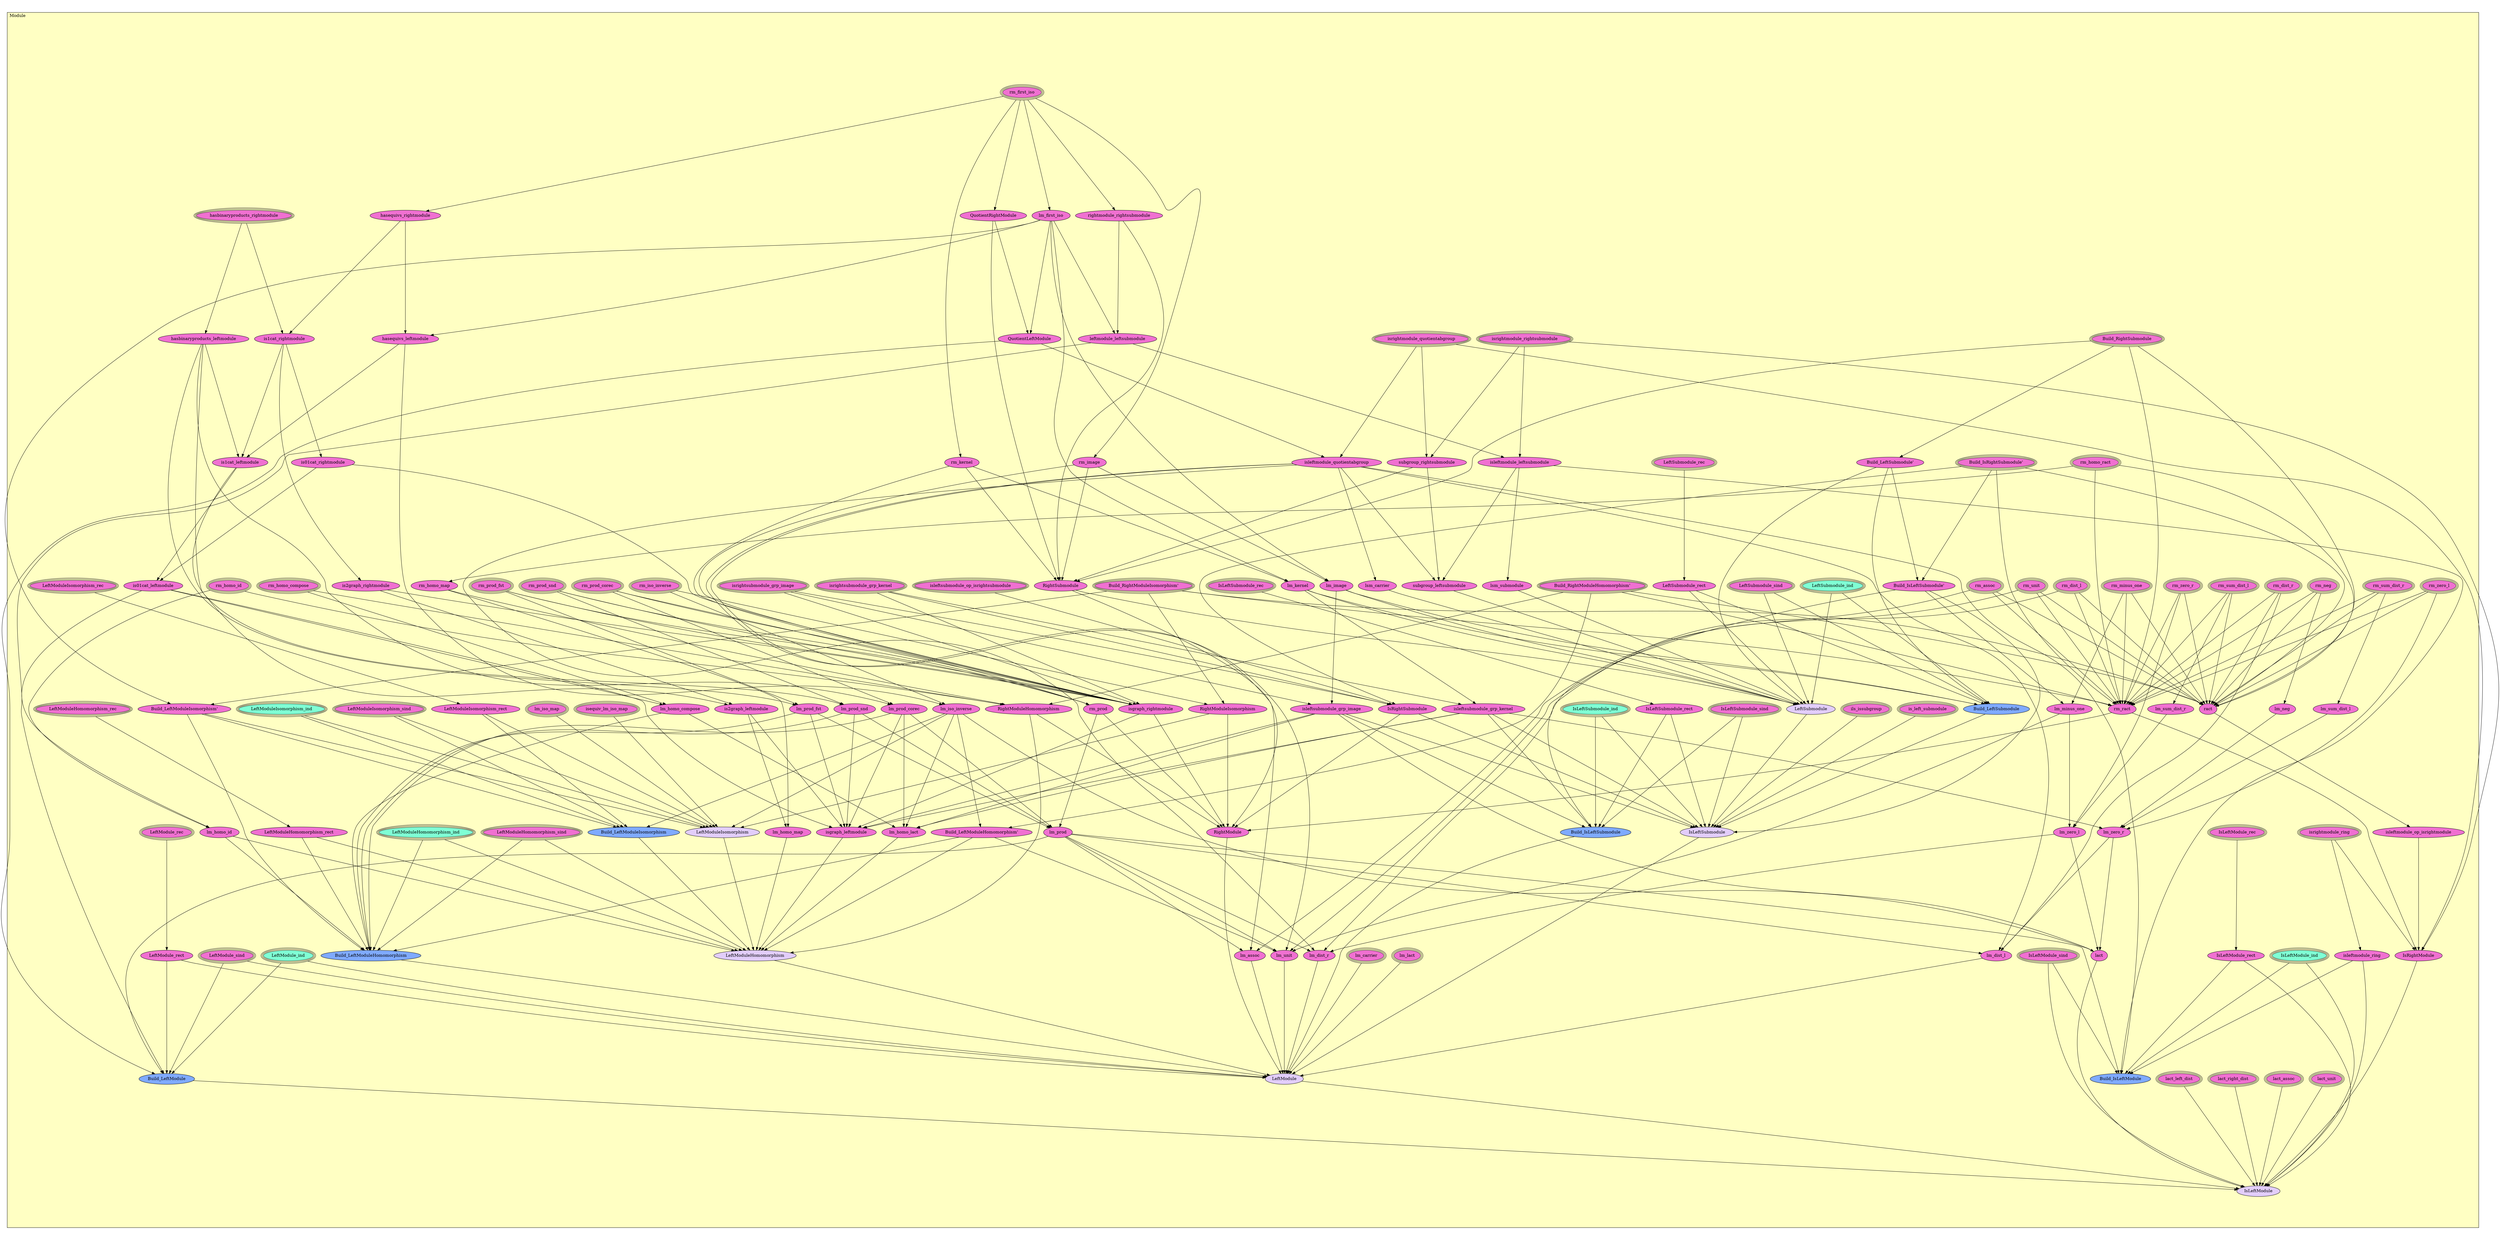 digraph HoTT_Algebra_Rings_Module {
  graph [ratio=0.5]
  node [style=filled]
Module_LeftModule [label="LeftModule", URL=<Module.html#LeftModule>, fillcolor="#E2CDFA"] ;
Module_rm_sum_dist_l [label="rm_sum_dist_l", URL=<Module.html#rm_sum_dist_l>, peripheries=3, fillcolor="#F070D1"] ;
Module_lact_unit [label="lact_unit", URL=<Module.html#lact_unit>, peripheries=3, fillcolor="#F070D1"] ;
Module_lm_sum_dist_r [label="lm_sum_dist_r", URL=<Module.html#lm_sum_dist_r>, fillcolor="#F070D1"] ;
Module_lact_assoc [label="lact_assoc", URL=<Module.html#lact_assoc>, peripheries=3, fillcolor="#F070D1"] ;
Module_rm_sum_dist_r [label="rm_sum_dist_r", URL=<Module.html#rm_sum_dist_r>, peripheries=3, fillcolor="#F070D1"] ;
Module_lact_right_dist [label="lact_right_dist", URL=<Module.html#lact_right_dist>, peripheries=3, fillcolor="#F070D1"] ;
Module_lm_sum_dist_l [label="lm_sum_dist_l", URL=<Module.html#lm_sum_dist_l>, fillcolor="#F070D1"] ;
Module_lact_left_dist [label="lact_left_dist", URL=<Module.html#lact_left_dist>, peripheries=3, fillcolor="#F070D1"] ;
Module_lact [label="lact", URL=<Module.html#lact>, fillcolor="#F070D1"] ;
Module_hasbinaryproducts_rightmodule [label="hasbinaryproducts_rightmodule", URL=<Module.html#hasbinaryproducts_rightmodule>, peripheries=3, fillcolor="#F070D1"] ;
Module_hasbinaryproducts_leftmodule [label="hasbinaryproducts_leftmodule", URL=<Module.html#hasbinaryproducts_leftmodule>, fillcolor="#F070D1"] ;
Module_IsLeftModule_sind [label="IsLeftModule_sind", URL=<Module.html#IsLeftModule_sind>, peripheries=3, fillcolor="#F070D1"] ;
Module_rm_prod_corec [label="rm_prod_corec", URL=<Module.html#rm_prod_corec>, peripheries=3, fillcolor="#F070D1"] ;
Module_IsLeftModule_rec [label="IsLeftModule_rec", URL=<Module.html#IsLeftModule_rec>, peripheries=3, fillcolor="#F070D1"] ;
Module_lm_prod_corec [label="lm_prod_corec", URL=<Module.html#lm_prod_corec>, fillcolor="#F070D1"] ;
Module_IsLeftModule_ind [label="IsLeftModule_ind", URL=<Module.html#IsLeftModule_ind>, peripheries=3, fillcolor="#7FFFD4"] ;
Module_rm_prod_snd [label="rm_prod_snd", URL=<Module.html#rm_prod_snd>, peripheries=3, fillcolor="#F070D1"] ;
Module_IsLeftModule_rect [label="IsLeftModule_rect", URL=<Module.html#IsLeftModule_rect>, fillcolor="#F070D1"] ;
Module_Build_IsLeftModule [label="Build_IsLeftModule", URL=<Module.html#Build_IsLeftModule>, fillcolor="#7FAAFF"] ;
Module_lm_prod_snd [label="lm_prod_snd", URL=<Module.html#lm_prod_snd>, fillcolor="#F070D1"] ;
Module_IsLeftModule [label="IsLeftModule", URL=<Module.html#IsLeftModule>, fillcolor="#E2CDFA"] ;
Module_rm_prod_fst [label="rm_prod_fst", URL=<Module.html#rm_prod_fst>, peripheries=3, fillcolor="#F070D1"] ;
Module_lm_prod_fst [label="lm_prod_fst", URL=<Module.html#lm_prod_fst>, fillcolor="#F070D1"] ;
Module_rm_prod [label="rm_prod", URL=<Module.html#rm_prod>, fillcolor="#F070D1"] ;
Module_lm_prod [label="lm_prod", URL=<Module.html#lm_prod>, fillcolor="#F070D1"] ;
Module_rm_first_iso [label="rm_first_iso", URL=<Module.html#rm_first_iso>, peripheries=3, fillcolor="#F070D1"] ;
Module_lm_first_iso [label="lm_first_iso", URL=<Module.html#lm_first_iso>, fillcolor="#F070D1"] ;
Module_QuotientRightModule [label="QuotientRightModule", URL=<Module.html#QuotientRightModule>, fillcolor="#F070D1"] ;
Module_QuotientLeftModule [label="QuotientLeftModule", URL=<Module.html#QuotientLeftModule>, fillcolor="#F070D1"] ;
Module_isrightmodule_quotientabgroup [label="isrightmodule_quotientabgroup", URL=<Module.html#isrightmodule_quotientabgroup>, peripheries=3, fillcolor="#F070D1"] ;
Module_isleftmodule_quotientabgroup [label="isleftmodule_quotientabgroup", URL=<Module.html#isleftmodule_quotientabgroup>, fillcolor="#F070D1"] ;
Module_rm_image [label="rm_image", URL=<Module.html#rm_image>, fillcolor="#F070D1"] ;
Module_lm_image [label="lm_image", URL=<Module.html#lm_image>, fillcolor="#F070D1"] ;
Module_isrightsubmodule_grp_image [label="isrightsubmodule_grp_image", URL=<Module.html#isrightsubmodule_grp_image>, peripheries=3, fillcolor="#F070D1"] ;
Module_isleftsubmodule_grp_image [label="isleftsubmodule_grp_image", URL=<Module.html#isleftsubmodule_grp_image>, fillcolor="#F070D1"] ;
Module_rm_kernel [label="rm_kernel", URL=<Module.html#rm_kernel>, fillcolor="#F070D1"] ;
Module_lm_kernel [label="lm_kernel", URL=<Module.html#lm_kernel>, fillcolor="#F070D1"] ;
Module_isrightsubmodule_grp_kernel [label="isrightsubmodule_grp_kernel", URL=<Module.html#isrightsubmodule_grp_kernel>, peripheries=3, fillcolor="#F070D1"] ;
Module_isleftsubmodule_grp_kernel [label="isleftsubmodule_grp_kernel", URL=<Module.html#isleftsubmodule_grp_kernel>, fillcolor="#F070D1"] ;
Module_hasequivs_rightmodule [label="hasequivs_rightmodule", URL=<Module.html#hasequivs_rightmodule>, fillcolor="#F070D1"] ;
Module_is1cat_rightmodule [label="is1cat_rightmodule", URL=<Module.html#is1cat_rightmodule>, fillcolor="#F070D1"] ;
Module_is2graph_rightmodule [label="is2graph_rightmodule", URL=<Module.html#is2graph_rightmodule>, fillcolor="#F070D1"] ;
Module_is01cat_rightmodule [label="is01cat_rightmodule", URL=<Module.html#is01cat_rightmodule>, fillcolor="#F070D1"] ;
Module_isgraph_rightmodule [label="isgraph_rightmodule", URL=<Module.html#isgraph_rightmodule>, fillcolor="#F070D1"] ;
Module_hasequivs_leftmodule [label="hasequivs_leftmodule", URL=<Module.html#hasequivs_leftmodule>, fillcolor="#F070D1"] ;
Module_is1cat_leftmodule [label="is1cat_leftmodule", URL=<Module.html#is1cat_leftmodule>, fillcolor="#F070D1"] ;
Module_is2graph_leftmodule [label="is2graph_leftmodule", URL=<Module.html#is2graph_leftmodule>, fillcolor="#F070D1"] ;
Module_is01cat_leftmodule [label="is01cat_leftmodule", URL=<Module.html#is01cat_leftmodule>, fillcolor="#F070D1"] ;
Module_isgraph_leftmodule [label="isgraph_leftmodule", URL=<Module.html#isgraph_leftmodule>, fillcolor="#F070D1"] ;
Module_rm_iso_inverse [label="rm_iso_inverse", URL=<Module.html#rm_iso_inverse>, peripheries=3, fillcolor="#F070D1"] ;
Module_lm_iso_inverse [label="lm_iso_inverse", URL=<Module.html#lm_iso_inverse>, fillcolor="#F070D1"] ;
Module_Build_RightModuleIsomorphism_ [label="Build_RightModuleIsomorphism'", URL=<Module.html#Build_RightModuleIsomorphism'>, peripheries=3, fillcolor="#F070D1"] ;
Module_Build_LeftModuleIsomorphism_ [label="Build_LeftModuleIsomorphism'", URL=<Module.html#Build_LeftModuleIsomorphism'>, fillcolor="#F070D1"] ;
Module_RightModuleIsomorphism [label="RightModuleIsomorphism", URL=<Module.html#RightModuleIsomorphism>, fillcolor="#F070D1"] ;
Module_isequiv_lm_iso_map [label="isequiv_lm_iso_map", URL=<Module.html#isequiv_lm_iso_map>, peripheries=3, fillcolor="#F070D1"] ;
Module_lm_iso_map [label="lm_iso_map", URL=<Module.html#lm_iso_map>, peripheries=3, fillcolor="#F070D1"] ;
Module_LeftModuleIsomorphism_sind [label="LeftModuleIsomorphism_sind", URL=<Module.html#LeftModuleIsomorphism_sind>, peripheries=3, fillcolor="#F070D1"] ;
Module_LeftModuleIsomorphism_rec [label="LeftModuleIsomorphism_rec", URL=<Module.html#LeftModuleIsomorphism_rec>, peripheries=3, fillcolor="#F070D1"] ;
Module_LeftModuleIsomorphism_ind [label="LeftModuleIsomorphism_ind", URL=<Module.html#LeftModuleIsomorphism_ind>, peripheries=3, fillcolor="#7FFFD4"] ;
Module_LeftModuleIsomorphism_rect [label="LeftModuleIsomorphism_rect", URL=<Module.html#LeftModuleIsomorphism_rect>, fillcolor="#F070D1"] ;
Module_Build_LeftModuleIsomorphism [label="Build_LeftModuleIsomorphism", URL=<Module.html#Build_LeftModuleIsomorphism>, fillcolor="#7FAAFF"] ;
Module_LeftModuleIsomorphism [label="LeftModuleIsomorphism", URL=<Module.html#LeftModuleIsomorphism>, fillcolor="#E2CDFA"] ;
Module_Build_RightModuleHomomorphism_ [label="Build_RightModuleHomomorphism'", URL=<Module.html#Build_RightModuleHomomorphism'>, peripheries=3, fillcolor="#F070D1"] ;
Module_Build_LeftModuleHomomorphism_ [label="Build_LeftModuleHomomorphism'", URL=<Module.html#Build_LeftModuleHomomorphism'>, fillcolor="#F070D1"] ;
Module_rm_homo_compose [label="rm_homo_compose", URL=<Module.html#rm_homo_compose>, peripheries=3, fillcolor="#F070D1"] ;
Module_lm_homo_compose [label="lm_homo_compose", URL=<Module.html#lm_homo_compose>, fillcolor="#F070D1"] ;
Module_rm_homo_id [label="rm_homo_id", URL=<Module.html#rm_homo_id>, peripheries=3, fillcolor="#F070D1"] ;
Module_lm_homo_id [label="lm_homo_id", URL=<Module.html#lm_homo_id>, fillcolor="#F070D1"] ;
Module_rm_homo_ract [label="rm_homo_ract", URL=<Module.html#rm_homo_ract>, peripheries=3, fillcolor="#F070D1"] ;
Module_rm_homo_map [label="rm_homo_map", URL=<Module.html#rm_homo_map>, fillcolor="#F070D1"] ;
Module_RightModuleHomomorphism [label="RightModuleHomomorphism", URL=<Module.html#RightModuleHomomorphism>, fillcolor="#F070D1"] ;
Module_lm_homo_lact [label="lm_homo_lact", URL=<Module.html#lm_homo_lact>, fillcolor="#F070D1"] ;
Module_lm_homo_map [label="lm_homo_map", URL=<Module.html#lm_homo_map>, fillcolor="#F070D1"] ;
Module_LeftModuleHomomorphism_sind [label="LeftModuleHomomorphism_sind", URL=<Module.html#LeftModuleHomomorphism_sind>, peripheries=3, fillcolor="#F070D1"] ;
Module_LeftModuleHomomorphism_rec [label="LeftModuleHomomorphism_rec", URL=<Module.html#LeftModuleHomomorphism_rec>, peripheries=3, fillcolor="#F070D1"] ;
Module_LeftModuleHomomorphism_ind [label="LeftModuleHomomorphism_ind", URL=<Module.html#LeftModuleHomomorphism_ind>, peripheries=3, fillcolor="#7FFFD4"] ;
Module_LeftModuleHomomorphism_rect [label="LeftModuleHomomorphism_rect", URL=<Module.html#LeftModuleHomomorphism_rect>, fillcolor="#F070D1"] ;
Module_Build_LeftModuleHomomorphism [label="Build_LeftModuleHomomorphism", URL=<Module.html#Build_LeftModuleHomomorphism>, fillcolor="#7FAAFF"] ;
Module_LeftModuleHomomorphism [label="LeftModuleHomomorphism", URL=<Module.html#LeftModuleHomomorphism>, fillcolor="#E2CDFA"] ;
Module_Build_RightSubmodule [label="Build_RightSubmodule", URL=<Module.html#Build_RightSubmodule>, peripheries=3, fillcolor="#F070D1"] ;
Module_Build_LeftSubmodule_ [label="Build_LeftSubmodule'", URL=<Module.html#Build_LeftSubmodule'>, fillcolor="#F070D1"] ;
Module_Build_IsRightSubmodule_ [label="Build_IsRightSubmodule'", URL=<Module.html#Build_IsRightSubmodule'>, peripheries=3, fillcolor="#F070D1"] ;
Module_Build_IsLeftSubmodule_ [label="Build_IsLeftSubmodule'", URL=<Module.html#Build_IsLeftSubmodule'>, fillcolor="#F070D1"] ;
Module_rightmodule_rightsubmodule [label="rightmodule_rightsubmodule", URL=<Module.html#rightmodule_rightsubmodule>, fillcolor="#F070D1"] ;
Module_leftmodule_leftsubmodule [label="leftmodule_leftsubmodule", URL=<Module.html#leftmodule_leftsubmodule>, fillcolor="#F070D1"] ;
Module_isrightmodule_rightsubmodule [label="isrightmodule_rightsubmodule", URL=<Module.html#isrightmodule_rightsubmodule>, peripheries=3, fillcolor="#F070D1"] ;
Module_isleftmodule_leftsubmodule [label="isleftmodule_leftsubmodule", URL=<Module.html#isleftmodule_leftsubmodule>, fillcolor="#F070D1"] ;
Module_subgroup_rightsubmodule [label="subgroup_rightsubmodule", URL=<Module.html#subgroup_rightsubmodule>, fillcolor="#F070D1"] ;
Module_subgroup_leftsubmodule [label="subgroup_leftsubmodule", URL=<Module.html#subgroup_leftsubmodule>, fillcolor="#F070D1"] ;
Module_RightSubmodule [label="RightSubmodule", URL=<Module.html#RightSubmodule>, fillcolor="#F070D1"] ;
Module_lsm_submodule [label="lsm_submodule", URL=<Module.html#lsm_submodule>, fillcolor="#F070D1"] ;
Module_lsm_carrier [label="lsm_carrier", URL=<Module.html#lsm_carrier>, fillcolor="#F070D1"] ;
Module_LeftSubmodule_sind [label="LeftSubmodule_sind", URL=<Module.html#LeftSubmodule_sind>, peripheries=3, fillcolor="#F070D1"] ;
Module_LeftSubmodule_rec [label="LeftSubmodule_rec", URL=<Module.html#LeftSubmodule_rec>, peripheries=3, fillcolor="#F070D1"] ;
Module_LeftSubmodule_ind [label="LeftSubmodule_ind", URL=<Module.html#LeftSubmodule_ind>, peripheries=3, fillcolor="#7FFFD4"] ;
Module_LeftSubmodule_rect [label="LeftSubmodule_rect", URL=<Module.html#LeftSubmodule_rect>, fillcolor="#F070D1"] ;
Module_Build_LeftSubmodule [label="Build_LeftSubmodule", URL=<Module.html#Build_LeftSubmodule>, fillcolor="#7FAAFF"] ;
Module_LeftSubmodule [label="LeftSubmodule", URL=<Module.html#LeftSubmodule>, fillcolor="#E2CDFA"] ;
Module_isleftsubmodule_op_isrightsubmodule [label="isleftsubmodule_op_isrightsubmodule", URL=<Module.html#isleftsubmodule_op_isrightsubmodule>, peripheries=3, fillcolor="#F070D1"] ;
Module_IsRightSubmodule [label="IsRightSubmodule", URL=<Module.html#IsRightSubmodule>, fillcolor="#F070D1"] ;
Module_is_left_submodule [label="is_left_submodule", URL=<Module.html#is_left_submodule>, peripheries=3, fillcolor="#F070D1"] ;
Module_ils_issubgroup [label="ils_issubgroup", URL=<Module.html#ils_issubgroup>, peripheries=3, fillcolor="#F070D1"] ;
Module_IsLeftSubmodule_sind [label="IsLeftSubmodule_sind", URL=<Module.html#IsLeftSubmodule_sind>, peripheries=3, fillcolor="#F070D1"] ;
Module_IsLeftSubmodule_rec [label="IsLeftSubmodule_rec", URL=<Module.html#IsLeftSubmodule_rec>, peripheries=3, fillcolor="#F070D1"] ;
Module_IsLeftSubmodule_ind [label="IsLeftSubmodule_ind", URL=<Module.html#IsLeftSubmodule_ind>, peripheries=3, fillcolor="#7FFFD4"] ;
Module_IsLeftSubmodule_rect [label="IsLeftSubmodule_rect", URL=<Module.html#IsLeftSubmodule_rect>, fillcolor="#F070D1"] ;
Module_Build_IsLeftSubmodule [label="Build_IsLeftSubmodule", URL=<Module.html#Build_IsLeftSubmodule>, fillcolor="#7FAAFF"] ;
Module_IsLeftSubmodule [label="IsLeftSubmodule", URL=<Module.html#IsLeftSubmodule>, fillcolor="#E2CDFA"] ;
Module_isrightmodule_ring [label="isrightmodule_ring", URL=<Module.html#isrightmodule_ring>, peripheries=3, fillcolor="#F070D1"] ;
Module_rm_neg [label="rm_neg", URL=<Module.html#rm_neg>, peripheries=3, fillcolor="#F070D1"] ;
Module_rm_minus_one [label="rm_minus_one", URL=<Module.html#rm_minus_one>, peripheries=3, fillcolor="#F070D1"] ;
Module_rm_zero_r [label="rm_zero_r", URL=<Module.html#rm_zero_r>, peripheries=3, fillcolor="#F070D1"] ;
Module_rm_zero_l [label="rm_zero_l", URL=<Module.html#rm_zero_l>, peripheries=3, fillcolor="#F070D1"] ;
Module_rm_unit [label="rm_unit", URL=<Module.html#rm_unit>, peripheries=3, fillcolor="#F070D1"] ;
Module_rm_assoc [label="rm_assoc", URL=<Module.html#rm_assoc>, peripheries=3, fillcolor="#F070D1"] ;
Module_rm_dist_l [label="rm_dist_l", URL=<Module.html#rm_dist_l>, peripheries=3, fillcolor="#F070D1"] ;
Module_rm_dist_r [label="rm_dist_r", URL=<Module.html#rm_dist_r>, peripheries=3, fillcolor="#F070D1"] ;
Module_rm_ract [label="rm_ract", URL=<Module.html#rm_ract>, fillcolor="#F070D1"] ;
Module_RightModule [label="RightModule", URL=<Module.html#RightModule>, fillcolor="#F070D1"] ;
Module_ract [label="ract", URL=<Module.html#ract>, fillcolor="#F070D1"] ;
Module_isleftmodule_op_isrightmodule [label="isleftmodule_op_isrightmodule", URL=<Module.html#isleftmodule_op_isrightmodule>, fillcolor="#F070D1"] ;
Module_IsRightModule [label="IsRightModule", URL=<Module.html#IsRightModule>, fillcolor="#F070D1"] ;
Module_isleftmodule_ring [label="isleftmodule_ring", URL=<Module.html#isleftmodule_ring>, fillcolor="#F070D1"] ;
Module_lm_neg [label="lm_neg", URL=<Module.html#lm_neg>, fillcolor="#F070D1"] ;
Module_lm_minus_one [label="lm_minus_one", URL=<Module.html#lm_minus_one>, fillcolor="#F070D1"] ;
Module_lm_zero_r [label="lm_zero_r", URL=<Module.html#lm_zero_r>, fillcolor="#F070D1"] ;
Module_lm_zero_l [label="lm_zero_l", URL=<Module.html#lm_zero_l>, fillcolor="#F070D1"] ;
Module_lm_unit [label="lm_unit", URL=<Module.html#lm_unit>, fillcolor="#F070D1"] ;
Module_lm_assoc [label="lm_assoc", URL=<Module.html#lm_assoc>, fillcolor="#F070D1"] ;
Module_lm_dist_r [label="lm_dist_r", URL=<Module.html#lm_dist_r>, fillcolor="#F070D1"] ;
Module_lm_dist_l [label="lm_dist_l", URL=<Module.html#lm_dist_l>, fillcolor="#F070D1"] ;
Module_lm_lact [label="lm_lact", URL=<Module.html#lm_lact>, peripheries=3, fillcolor="#F070D1"] ;
Module_lm_carrier [label="lm_carrier", URL=<Module.html#lm_carrier>, peripheries=3, fillcolor="#F070D1"] ;
Module_LeftModule_sind [label="LeftModule_sind", URL=<Module.html#LeftModule_sind>, peripheries=3, fillcolor="#F070D1"] ;
Module_LeftModule_rec [label="LeftModule_rec", URL=<Module.html#LeftModule_rec>, peripheries=3, fillcolor="#F070D1"] ;
Module_LeftModule_ind [label="LeftModule_ind", URL=<Module.html#LeftModule_ind>, peripheries=3, fillcolor="#7FFFD4"] ;
Module_LeftModule_rect [label="LeftModule_rect", URL=<Module.html#LeftModule_rect>, fillcolor="#F070D1"] ;
Module_Build_LeftModule [label="Build_LeftModule", URL=<Module.html#Build_LeftModule>, fillcolor="#7FAAFF"] ;
  Module_LeftModule -> Module_IsLeftModule [] ;
  Module_rm_sum_dist_l -> Module_lm_sum_dist_r [] ;
  Module_rm_sum_dist_l -> Module_rm_ract [] ;
  Module_rm_sum_dist_l -> Module_ract [] ;
  Module_lact_unit -> Module_IsLeftModule [] ;
  Module_lm_sum_dist_r -> Module_lm_zero_l [] ;
  Module_lact_assoc -> Module_IsLeftModule [] ;
  Module_rm_sum_dist_r -> Module_lm_sum_dist_l [] ;
  Module_rm_sum_dist_r -> Module_rm_ract [] ;
  Module_rm_sum_dist_r -> Module_ract [] ;
  Module_lact_right_dist -> Module_IsLeftModule [] ;
  Module_lm_sum_dist_l -> Module_lm_zero_r [] ;
  Module_lact_left_dist -> Module_IsLeftModule [] ;
  Module_lact -> Module_IsLeftModule [] ;
  Module_hasbinaryproducts_rightmodule -> Module_hasbinaryproducts_leftmodule [] ;
  Module_hasbinaryproducts_rightmodule -> Module_is1cat_rightmodule [] ;
  Module_hasbinaryproducts_leftmodule -> Module_lm_prod_corec [] ;
  Module_hasbinaryproducts_leftmodule -> Module_lm_prod_snd [] ;
  Module_hasbinaryproducts_leftmodule -> Module_lm_prod_fst [] ;
  Module_hasbinaryproducts_leftmodule -> Module_is1cat_leftmodule [] ;
  Module_IsLeftModule_sind -> Module_Build_IsLeftModule [] ;
  Module_IsLeftModule_sind -> Module_IsLeftModule [] ;
  Module_rm_prod_corec -> Module_lm_prod_corec [] ;
  Module_rm_prod_corec -> Module_rm_prod [] ;
  Module_rm_prod_corec -> Module_isgraph_rightmodule [] ;
  Module_IsLeftModule_rec -> Module_IsLeftModule_rect [] ;
  Module_lm_prod_corec -> Module_lm_prod [] ;
  Module_lm_prod_corec -> Module_isgraph_leftmodule [] ;
  Module_lm_prod_corec -> Module_lm_homo_lact [] ;
  Module_lm_prod_corec -> Module_Build_LeftModuleHomomorphism [] ;
  Module_IsLeftModule_ind -> Module_Build_IsLeftModule [] ;
  Module_IsLeftModule_ind -> Module_IsLeftModule [] ;
  Module_rm_prod_snd -> Module_lm_prod_snd [] ;
  Module_rm_prod_snd -> Module_rm_prod [] ;
  Module_rm_prod_snd -> Module_isgraph_rightmodule [] ;
  Module_IsLeftModule_rect -> Module_Build_IsLeftModule [] ;
  Module_IsLeftModule_rect -> Module_IsLeftModule [] ;
  Module_lm_prod_snd -> Module_lm_prod [] ;
  Module_lm_prod_snd -> Module_isgraph_leftmodule [] ;
  Module_lm_prod_snd -> Module_Build_LeftModuleHomomorphism [] ;
  Module_rm_prod_fst -> Module_lm_prod_fst [] ;
  Module_rm_prod_fst -> Module_rm_prod [] ;
  Module_rm_prod_fst -> Module_isgraph_rightmodule [] ;
  Module_lm_prod_fst -> Module_lm_prod [] ;
  Module_lm_prod_fst -> Module_isgraph_leftmodule [] ;
  Module_lm_prod_fst -> Module_Build_LeftModuleHomomorphism [] ;
  Module_rm_prod -> Module_lm_prod [] ;
  Module_rm_prod -> Module_RightModule [] ;
  Module_lm_prod -> Module_lm_unit [] ;
  Module_lm_prod -> Module_lm_assoc [] ;
  Module_lm_prod -> Module_lm_dist_r [] ;
  Module_lm_prod -> Module_lm_dist_l [] ;
  Module_lm_prod -> Module_Build_LeftModule [] ;
  Module_lm_prod -> Module_Build_IsLeftModule [] ;
  Module_rm_first_iso -> Module_lm_first_iso [] ;
  Module_rm_first_iso -> Module_QuotientRightModule [] ;
  Module_rm_first_iso -> Module_rm_image [] ;
  Module_rm_first_iso -> Module_rm_kernel [] ;
  Module_rm_first_iso -> Module_hasequivs_rightmodule [] ;
  Module_rm_first_iso -> Module_rightmodule_rightsubmodule [] ;
  Module_lm_first_iso -> Module_QuotientLeftModule [] ;
  Module_lm_first_iso -> Module_lm_image [] ;
  Module_lm_first_iso -> Module_lm_kernel [] ;
  Module_lm_first_iso -> Module_hasequivs_leftmodule [] ;
  Module_lm_first_iso -> Module_Build_LeftModuleIsomorphism_ [] ;
  Module_lm_first_iso -> Module_leftmodule_leftsubmodule [] ;
  Module_QuotientRightModule -> Module_QuotientLeftModule [] ;
  Module_QuotientRightModule -> Module_RightSubmodule [] ;
  Module_QuotientLeftModule -> Module_isleftmodule_quotientabgroup [] ;
  Module_QuotientLeftModule -> Module_Build_LeftModule [] ;
  Module_isrightmodule_quotientabgroup -> Module_isleftmodule_quotientabgroup [] ;
  Module_isrightmodule_quotientabgroup -> Module_subgroup_rightsubmodule [] ;
  Module_isrightmodule_quotientabgroup -> Module_IsRightModule [] ;
  Module_isleftmodule_quotientabgroup -> Module_subgroup_leftsubmodule [] ;
  Module_isleftmodule_quotientabgroup -> Module_lsm_carrier [] ;
  Module_isleftmodule_quotientabgroup -> Module_lm_unit [] ;
  Module_isleftmodule_quotientabgroup -> Module_lm_assoc [] ;
  Module_isleftmodule_quotientabgroup -> Module_lm_dist_r [] ;
  Module_isleftmodule_quotientabgroup -> Module_lm_dist_l [] ;
  Module_isleftmodule_quotientabgroup -> Module_Build_IsLeftModule [] ;
  Module_rm_image -> Module_lm_image [] ;
  Module_rm_image -> Module_isgraph_rightmodule [] ;
  Module_rm_image -> Module_RightSubmodule [] ;
  Module_lm_image -> Module_isleftsubmodule_grp_image [] ;
  Module_lm_image -> Module_Build_LeftSubmodule [] ;
  Module_lm_image -> Module_LeftSubmodule [] ;
  Module_isrightsubmodule_grp_image -> Module_isleftsubmodule_grp_image [] ;
  Module_isrightsubmodule_grp_image -> Module_isgraph_rightmodule [] ;
  Module_isrightsubmodule_grp_image -> Module_IsRightSubmodule [] ;
  Module_isleftsubmodule_grp_image -> Module_isgraph_leftmodule [] ;
  Module_isleftsubmodule_grp_image -> Module_lm_homo_lact [] ;
  Module_isleftsubmodule_grp_image -> Module_Build_IsLeftSubmodule [] ;
  Module_isleftsubmodule_grp_image -> Module_IsLeftSubmodule [] ;
  Module_isleftsubmodule_grp_image -> Module_lact [] ;
  Module_rm_kernel -> Module_lm_kernel [] ;
  Module_rm_kernel -> Module_isgraph_rightmodule [] ;
  Module_rm_kernel -> Module_RightSubmodule [] ;
  Module_lm_kernel -> Module_isleftsubmodule_grp_kernel [] ;
  Module_lm_kernel -> Module_Build_LeftSubmodule [] ;
  Module_lm_kernel -> Module_LeftSubmodule [] ;
  Module_isrightsubmodule_grp_kernel -> Module_isleftsubmodule_grp_kernel [] ;
  Module_isrightsubmodule_grp_kernel -> Module_isgraph_rightmodule [] ;
  Module_isrightsubmodule_grp_kernel -> Module_IsRightSubmodule [] ;
  Module_isleftsubmodule_grp_kernel -> Module_isgraph_leftmodule [] ;
  Module_isleftsubmodule_grp_kernel -> Module_lm_homo_lact [] ;
  Module_isleftsubmodule_grp_kernel -> Module_Build_IsLeftSubmodule [] ;
  Module_isleftsubmodule_grp_kernel -> Module_IsLeftSubmodule [] ;
  Module_isleftsubmodule_grp_kernel -> Module_lm_zero_r [] ;
  Module_hasequivs_rightmodule -> Module_is1cat_rightmodule [] ;
  Module_hasequivs_rightmodule -> Module_hasequivs_leftmodule [] ;
  Module_is1cat_rightmodule -> Module_is2graph_rightmodule [] ;
  Module_is1cat_rightmodule -> Module_is01cat_rightmodule [] ;
  Module_is1cat_rightmodule -> Module_is1cat_leftmodule [] ;
  Module_is2graph_rightmodule -> Module_isgraph_rightmodule [] ;
  Module_is2graph_rightmodule -> Module_is2graph_leftmodule [] ;
  Module_is01cat_rightmodule -> Module_isgraph_rightmodule [] ;
  Module_is01cat_rightmodule -> Module_is01cat_leftmodule [] ;
  Module_isgraph_rightmodule -> Module_isgraph_leftmodule [] ;
  Module_isgraph_rightmodule -> Module_RightModule [] ;
  Module_hasequivs_leftmodule -> Module_is1cat_leftmodule [] ;
  Module_hasequivs_leftmodule -> Module_lm_iso_inverse [] ;
  Module_is1cat_leftmodule -> Module_is2graph_leftmodule [] ;
  Module_is1cat_leftmodule -> Module_is01cat_leftmodule [] ;
  Module_is2graph_leftmodule -> Module_isgraph_leftmodule [] ;
  Module_is2graph_leftmodule -> Module_lm_homo_map [] ;
  Module_is01cat_leftmodule -> Module_isgraph_leftmodule [] ;
  Module_is01cat_leftmodule -> Module_lm_homo_compose [] ;
  Module_is01cat_leftmodule -> Module_lm_homo_id [] ;
  Module_isgraph_leftmodule -> Module_LeftModuleHomomorphism [] ;
  Module_rm_iso_inverse -> Module_lm_iso_inverse [] ;
  Module_rm_iso_inverse -> Module_RightModuleIsomorphism [] ;
  Module_lm_iso_inverse -> Module_Build_LeftModuleIsomorphism [] ;
  Module_lm_iso_inverse -> Module_LeftModuleIsomorphism [] ;
  Module_lm_iso_inverse -> Module_Build_LeftModuleHomomorphism_ [] ;
  Module_lm_iso_inverse -> Module_lm_homo_lact [] ;
  Module_lm_iso_inverse -> Module_lact [] ;
  Module_Build_RightModuleIsomorphism_ -> Module_Build_LeftModuleIsomorphism_ [] ;
  Module_Build_RightModuleIsomorphism_ -> Module_RightModuleIsomorphism [] ;
  Module_Build_RightModuleIsomorphism_ -> Module_rm_ract [] ;
  Module_Build_RightModuleIsomorphism_ -> Module_ract [] ;
  Module_Build_LeftModuleIsomorphism_ -> Module_Build_LeftModuleIsomorphism [] ;
  Module_Build_LeftModuleIsomorphism_ -> Module_LeftModuleIsomorphism [] ;
  Module_Build_LeftModuleIsomorphism_ -> Module_Build_LeftModuleHomomorphism [] ;
  Module_RightModuleIsomorphism -> Module_LeftModuleIsomorphism [] ;
  Module_RightModuleIsomorphism -> Module_RightModule [] ;
  Module_isequiv_lm_iso_map -> Module_LeftModuleIsomorphism [] ;
  Module_lm_iso_map -> Module_LeftModuleIsomorphism [] ;
  Module_LeftModuleIsomorphism_sind -> Module_Build_LeftModuleIsomorphism [] ;
  Module_LeftModuleIsomorphism_sind -> Module_LeftModuleIsomorphism [] ;
  Module_LeftModuleIsomorphism_rec -> Module_LeftModuleIsomorphism_rect [] ;
  Module_LeftModuleIsomorphism_ind -> Module_Build_LeftModuleIsomorphism [] ;
  Module_LeftModuleIsomorphism_ind -> Module_LeftModuleIsomorphism [] ;
  Module_LeftModuleIsomorphism_rect -> Module_Build_LeftModuleIsomorphism [] ;
  Module_LeftModuleIsomorphism_rect -> Module_LeftModuleIsomorphism [] ;
  Module_Build_LeftModuleIsomorphism -> Module_LeftModuleHomomorphism [] ;
  Module_LeftModuleIsomorphism -> Module_LeftModuleHomomorphism [] ;
  Module_Build_RightModuleHomomorphism_ -> Module_Build_LeftModuleHomomorphism_ [] ;
  Module_Build_RightModuleHomomorphism_ -> Module_RightModuleHomomorphism [] ;
  Module_Build_RightModuleHomomorphism_ -> Module_rm_ract [] ;
  Module_Build_RightModuleHomomorphism_ -> Module_ract [] ;
  Module_Build_LeftModuleHomomorphism_ -> Module_Build_LeftModuleHomomorphism [] ;
  Module_Build_LeftModuleHomomorphism_ -> Module_LeftModuleHomomorphism [] ;
  Module_Build_LeftModuleHomomorphism_ -> Module_lm_unit [] ;
  Module_rm_homo_compose -> Module_lm_homo_compose [] ;
  Module_rm_homo_compose -> Module_RightModuleHomomorphism [] ;
  Module_lm_homo_compose -> Module_lm_homo_lact [] ;
  Module_lm_homo_compose -> Module_Build_LeftModuleHomomorphism [] ;
  Module_rm_homo_id -> Module_lm_homo_id [] ;
  Module_rm_homo_id -> Module_RightModuleHomomorphism [] ;
  Module_lm_homo_id -> Module_Build_LeftModuleHomomorphism [] ;
  Module_lm_homo_id -> Module_LeftModuleHomomorphism [] ;
  Module_rm_homo_ract -> Module_rm_homo_map [] ;
  Module_rm_homo_ract -> Module_rm_ract [] ;
  Module_rm_homo_ract -> Module_ract [] ;
  Module_rm_homo_map -> Module_RightModuleHomomorphism [] ;
  Module_rm_homo_map -> Module_lm_homo_map [] ;
  Module_RightModuleHomomorphism -> Module_LeftModuleHomomorphism [] ;
  Module_RightModuleHomomorphism -> Module_RightModule [] ;
  Module_lm_homo_lact -> Module_LeftModuleHomomorphism [] ;
  Module_lm_homo_map -> Module_LeftModuleHomomorphism [] ;
  Module_LeftModuleHomomorphism_sind -> Module_Build_LeftModuleHomomorphism [] ;
  Module_LeftModuleHomomorphism_sind -> Module_LeftModuleHomomorphism [] ;
  Module_LeftModuleHomomorphism_rec -> Module_LeftModuleHomomorphism_rect [] ;
  Module_LeftModuleHomomorphism_ind -> Module_Build_LeftModuleHomomorphism [] ;
  Module_LeftModuleHomomorphism_ind -> Module_LeftModuleHomomorphism [] ;
  Module_LeftModuleHomomorphism_rect -> Module_Build_LeftModuleHomomorphism [] ;
  Module_LeftModuleHomomorphism_rect -> Module_LeftModuleHomomorphism [] ;
  Module_Build_LeftModuleHomomorphism -> Module_LeftModule [] ;
  Module_LeftModuleHomomorphism -> Module_LeftModule [] ;
  Module_Build_RightSubmodule -> Module_Build_LeftSubmodule_ [] ;
  Module_Build_RightSubmodule -> Module_RightSubmodule [] ;
  Module_Build_RightSubmodule -> Module_rm_ract [] ;
  Module_Build_RightSubmodule -> Module_ract [] ;
  Module_Build_LeftSubmodule_ -> Module_Build_IsLeftSubmodule_ [] ;
  Module_Build_LeftSubmodule_ -> Module_Build_LeftSubmodule [] ;
  Module_Build_LeftSubmodule_ -> Module_LeftSubmodule [] ;
  Module_Build_IsRightSubmodule_ -> Module_Build_IsLeftSubmodule_ [] ;
  Module_Build_IsRightSubmodule_ -> Module_IsRightSubmodule [] ;
  Module_Build_IsRightSubmodule_ -> Module_rm_ract [] ;
  Module_Build_IsRightSubmodule_ -> Module_ract [] ;
  Module_Build_IsLeftSubmodule_ -> Module_Build_IsLeftSubmodule [] ;
  Module_Build_IsLeftSubmodule_ -> Module_IsLeftSubmodule [] ;
  Module_Build_IsLeftSubmodule_ -> Module_lm_minus_one [] ;
  Module_rightmodule_rightsubmodule -> Module_leftmodule_leftsubmodule [] ;
  Module_rightmodule_rightsubmodule -> Module_RightSubmodule [] ;
  Module_leftmodule_leftsubmodule -> Module_isleftmodule_leftsubmodule [] ;
  Module_leftmodule_leftsubmodule -> Module_Build_LeftModule [] ;
  Module_isrightmodule_rightsubmodule -> Module_isleftmodule_leftsubmodule [] ;
  Module_isrightmodule_rightsubmodule -> Module_subgroup_rightsubmodule [] ;
  Module_isrightmodule_rightsubmodule -> Module_IsRightModule [] ;
  Module_isleftmodule_leftsubmodule -> Module_subgroup_leftsubmodule [] ;
  Module_isleftmodule_leftsubmodule -> Module_lsm_submodule [] ;
  Module_isleftmodule_leftsubmodule -> Module_Build_IsLeftModule [] ;
  Module_subgroup_rightsubmodule -> Module_subgroup_leftsubmodule [] ;
  Module_subgroup_rightsubmodule -> Module_RightSubmodule [] ;
  Module_subgroup_leftsubmodule -> Module_LeftSubmodule [] ;
  Module_RightSubmodule -> Module_LeftSubmodule [] ;
  Module_RightSubmodule -> Module_RightModule [] ;
  Module_lsm_submodule -> Module_LeftSubmodule [] ;
  Module_lsm_carrier -> Module_LeftSubmodule [] ;
  Module_LeftSubmodule_sind -> Module_Build_LeftSubmodule [] ;
  Module_LeftSubmodule_sind -> Module_LeftSubmodule [] ;
  Module_LeftSubmodule_rec -> Module_LeftSubmodule_rect [] ;
  Module_LeftSubmodule_ind -> Module_Build_LeftSubmodule [] ;
  Module_LeftSubmodule_ind -> Module_LeftSubmodule [] ;
  Module_LeftSubmodule_rect -> Module_Build_LeftSubmodule [] ;
  Module_LeftSubmodule_rect -> Module_LeftSubmodule [] ;
  Module_Build_LeftSubmodule -> Module_IsLeftSubmodule [] ;
  Module_LeftSubmodule -> Module_IsLeftSubmodule [] ;
  Module_isleftsubmodule_op_isrightsubmodule -> Module_IsRightSubmodule [] ;
  Module_IsRightSubmodule -> Module_IsLeftSubmodule [] ;
  Module_IsRightSubmodule -> Module_RightModule [] ;
  Module_is_left_submodule -> Module_IsLeftSubmodule [] ;
  Module_ils_issubgroup -> Module_IsLeftSubmodule [] ;
  Module_IsLeftSubmodule_sind -> Module_Build_IsLeftSubmodule [] ;
  Module_IsLeftSubmodule_sind -> Module_IsLeftSubmodule [] ;
  Module_IsLeftSubmodule_rec -> Module_IsLeftSubmodule_rect [] ;
  Module_IsLeftSubmodule_ind -> Module_Build_IsLeftSubmodule [] ;
  Module_IsLeftSubmodule_ind -> Module_IsLeftSubmodule [] ;
  Module_IsLeftSubmodule_rect -> Module_Build_IsLeftSubmodule [] ;
  Module_IsLeftSubmodule_rect -> Module_IsLeftSubmodule [] ;
  Module_Build_IsLeftSubmodule -> Module_LeftModule [] ;
  Module_IsLeftSubmodule -> Module_LeftModule [] ;
  Module_isrightmodule_ring -> Module_IsRightModule [] ;
  Module_isrightmodule_ring -> Module_isleftmodule_ring [] ;
  Module_rm_neg -> Module_rm_ract [] ;
  Module_rm_neg -> Module_ract [] ;
  Module_rm_neg -> Module_lm_neg [] ;
  Module_rm_minus_one -> Module_rm_ract [] ;
  Module_rm_minus_one -> Module_ract [] ;
  Module_rm_minus_one -> Module_lm_minus_one [] ;
  Module_rm_zero_r -> Module_rm_ract [] ;
  Module_rm_zero_r -> Module_ract [] ;
  Module_rm_zero_r -> Module_lm_zero_l [] ;
  Module_rm_zero_l -> Module_rm_ract [] ;
  Module_rm_zero_l -> Module_ract [] ;
  Module_rm_zero_l -> Module_lm_zero_r [] ;
  Module_rm_unit -> Module_rm_ract [] ;
  Module_rm_unit -> Module_ract [] ;
  Module_rm_unit -> Module_lm_unit [] ;
  Module_rm_assoc -> Module_rm_ract [] ;
  Module_rm_assoc -> Module_ract [] ;
  Module_rm_assoc -> Module_lm_assoc [] ;
  Module_rm_dist_l -> Module_rm_ract [] ;
  Module_rm_dist_l -> Module_ract [] ;
  Module_rm_dist_l -> Module_lm_dist_r [] ;
  Module_rm_dist_r -> Module_rm_ract [] ;
  Module_rm_dist_r -> Module_ract [] ;
  Module_rm_dist_r -> Module_lm_dist_l [] ;
  Module_rm_ract -> Module_RightModule [] ;
  Module_rm_ract -> Module_IsRightModule [] ;
  Module_RightModule -> Module_LeftModule [] ;
  Module_ract -> Module_isleftmodule_op_isrightmodule [] ;
  Module_isleftmodule_op_isrightmodule -> Module_IsRightModule [] ;
  Module_IsRightModule -> Module_IsLeftModule [] ;
  Module_isleftmodule_ring -> Module_Build_IsLeftModule [] ;
  Module_isleftmodule_ring -> Module_IsLeftModule [] ;
  Module_lm_neg -> Module_lm_zero_r [] ;
  Module_lm_minus_one -> Module_lm_zero_l [] ;
  Module_lm_minus_one -> Module_lm_unit [] ;
  Module_lm_zero_r -> Module_lm_dist_l [] ;
  Module_lm_zero_r -> Module_lact [] ;
  Module_lm_zero_l -> Module_lm_dist_r [] ;
  Module_lm_zero_l -> Module_lact [] ;
  Module_lm_unit -> Module_LeftModule [] ;
  Module_lm_assoc -> Module_LeftModule [] ;
  Module_lm_dist_r -> Module_LeftModule [] ;
  Module_lm_dist_l -> Module_LeftModule [] ;
  Module_lm_lact -> Module_LeftModule [] ;
  Module_lm_carrier -> Module_LeftModule [] ;
  Module_LeftModule_sind -> Module_Build_LeftModule [] ;
  Module_LeftModule_sind -> Module_LeftModule [] ;
  Module_LeftModule_rec -> Module_LeftModule_rect [] ;
  Module_LeftModule_ind -> Module_Build_LeftModule [] ;
  Module_LeftModule_ind -> Module_LeftModule [] ;
  Module_LeftModule_rect -> Module_Build_LeftModule [] ;
  Module_LeftModule_rect -> Module_LeftModule [] ;
  Module_Build_LeftModule -> Module_IsLeftModule [] ;
subgraph cluster_Module { label="Module"; fillcolor="#FFFFC3"; labeljust=l; style=filled 
Module_Build_LeftModule; Module_LeftModule_rect; Module_LeftModule_ind; Module_LeftModule_rec; Module_LeftModule_sind; Module_lm_carrier; Module_lm_lact; Module_lm_dist_l; Module_lm_dist_r; Module_lm_assoc; Module_lm_unit; Module_lm_zero_l; Module_lm_zero_r; Module_lm_minus_one; Module_lm_neg; Module_isleftmodule_ring; Module_IsRightModule; Module_isleftmodule_op_isrightmodule; Module_ract; Module_RightModule; Module_rm_ract; Module_rm_dist_r; Module_rm_dist_l; Module_rm_assoc; Module_rm_unit; Module_rm_zero_l; Module_rm_zero_r; Module_rm_minus_one; Module_rm_neg; Module_isrightmodule_ring; Module_IsLeftSubmodule; Module_Build_IsLeftSubmodule; Module_IsLeftSubmodule_rect; Module_IsLeftSubmodule_ind; Module_IsLeftSubmodule_rec; Module_IsLeftSubmodule_sind; Module_ils_issubgroup; Module_is_left_submodule; Module_IsRightSubmodule; Module_isleftsubmodule_op_isrightsubmodule; Module_LeftSubmodule; Module_Build_LeftSubmodule; Module_LeftSubmodule_rect; Module_LeftSubmodule_ind; Module_LeftSubmodule_rec; Module_LeftSubmodule_sind; Module_lsm_carrier; Module_lsm_submodule; Module_RightSubmodule; Module_subgroup_leftsubmodule; Module_subgroup_rightsubmodule; Module_isleftmodule_leftsubmodule; Module_isrightmodule_rightsubmodule; Module_leftmodule_leftsubmodule; Module_rightmodule_rightsubmodule; Module_Build_IsLeftSubmodule_; Module_Build_IsRightSubmodule_; Module_Build_LeftSubmodule_; Module_Build_RightSubmodule; Module_LeftModuleHomomorphism; Module_Build_LeftModuleHomomorphism; Module_LeftModuleHomomorphism_rect; Module_LeftModuleHomomorphism_ind; Module_LeftModuleHomomorphism_rec; Module_LeftModuleHomomorphism_sind; Module_lm_homo_map; Module_lm_homo_lact; Module_RightModuleHomomorphism; Module_rm_homo_map; Module_rm_homo_ract; Module_lm_homo_id; Module_rm_homo_id; Module_lm_homo_compose; Module_rm_homo_compose; Module_Build_LeftModuleHomomorphism_; Module_Build_RightModuleHomomorphism_; Module_LeftModuleIsomorphism; Module_Build_LeftModuleIsomorphism; Module_LeftModuleIsomorphism_rect; Module_LeftModuleIsomorphism_ind; Module_LeftModuleIsomorphism_rec; Module_LeftModuleIsomorphism_sind; Module_lm_iso_map; Module_isequiv_lm_iso_map; Module_RightModuleIsomorphism; Module_Build_LeftModuleIsomorphism_; Module_Build_RightModuleIsomorphism_; Module_lm_iso_inverse; Module_rm_iso_inverse; Module_isgraph_leftmodule; Module_is01cat_leftmodule; Module_is2graph_leftmodule; Module_is1cat_leftmodule; Module_hasequivs_leftmodule; Module_isgraph_rightmodule; Module_is01cat_rightmodule; Module_is2graph_rightmodule; Module_is1cat_rightmodule; Module_hasequivs_rightmodule; Module_isleftsubmodule_grp_kernel; Module_isrightsubmodule_grp_kernel; Module_lm_kernel; Module_rm_kernel; Module_isleftsubmodule_grp_image; Module_isrightsubmodule_grp_image; Module_lm_image; Module_rm_image; Module_isleftmodule_quotientabgroup; Module_isrightmodule_quotientabgroup; Module_QuotientLeftModule; Module_QuotientRightModule; Module_lm_first_iso; Module_rm_first_iso; Module_lm_prod; Module_rm_prod; Module_lm_prod_fst; Module_rm_prod_fst; Module_IsLeftModule; Module_lm_prod_snd; Module_Build_IsLeftModule; Module_IsLeftModule_rect; Module_rm_prod_snd; Module_IsLeftModule_ind; Module_lm_prod_corec; Module_IsLeftModule_rec; Module_rm_prod_corec; Module_IsLeftModule_sind; Module_hasbinaryproducts_leftmodule; Module_hasbinaryproducts_rightmodule; Module_lact; Module_lact_left_dist; Module_lm_sum_dist_l; Module_lact_right_dist; Module_rm_sum_dist_r; Module_lact_assoc; Module_lm_sum_dist_r; Module_lact_unit; Module_rm_sum_dist_l; Module_LeftModule; };
} /* END */
